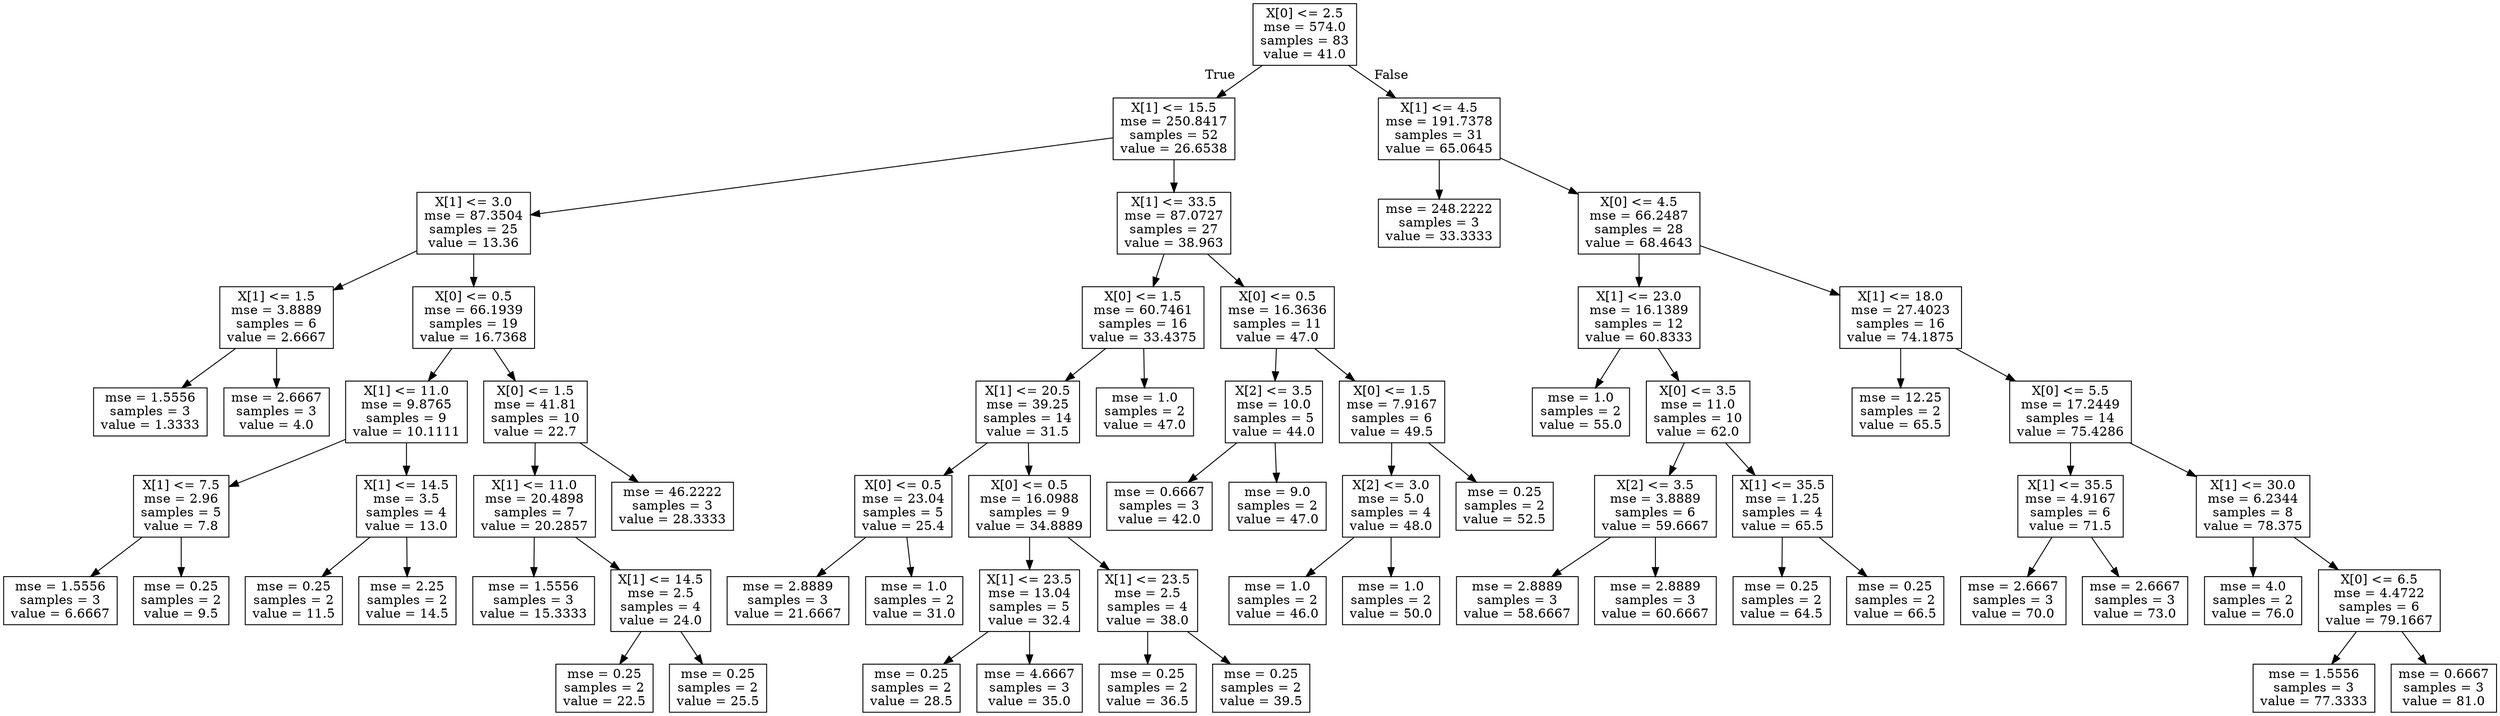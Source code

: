 digraph Tree {
node [shape=box] ;
0 [label="X[0] <= 2.5\nmse = 574.0\nsamples = 83\nvalue = 41.0"] ;
1 [label="X[1] <= 15.5\nmse = 250.8417\nsamples = 52\nvalue = 26.6538"] ;
0 -> 1 [labeldistance=2.5, labelangle=45, headlabel="True"] ;
2 [label="X[1] <= 3.0\nmse = 87.3504\nsamples = 25\nvalue = 13.36"] ;
1 -> 2 ;
3 [label="X[1] <= 1.5\nmse = 3.8889\nsamples = 6\nvalue = 2.6667"] ;
2 -> 3 ;
4 [label="mse = 1.5556\nsamples = 3\nvalue = 1.3333"] ;
3 -> 4 ;
5 [label="mse = 2.6667\nsamples = 3\nvalue = 4.0"] ;
3 -> 5 ;
6 [label="X[0] <= 0.5\nmse = 66.1939\nsamples = 19\nvalue = 16.7368"] ;
2 -> 6 ;
7 [label="X[1] <= 11.0\nmse = 9.8765\nsamples = 9\nvalue = 10.1111"] ;
6 -> 7 ;
8 [label="X[1] <= 7.5\nmse = 2.96\nsamples = 5\nvalue = 7.8"] ;
7 -> 8 ;
9 [label="mse = 1.5556\nsamples = 3\nvalue = 6.6667"] ;
8 -> 9 ;
10 [label="mse = 0.25\nsamples = 2\nvalue = 9.5"] ;
8 -> 10 ;
11 [label="X[1] <= 14.5\nmse = 3.5\nsamples = 4\nvalue = 13.0"] ;
7 -> 11 ;
12 [label="mse = 0.25\nsamples = 2\nvalue = 11.5"] ;
11 -> 12 ;
13 [label="mse = 2.25\nsamples = 2\nvalue = 14.5"] ;
11 -> 13 ;
14 [label="X[0] <= 1.5\nmse = 41.81\nsamples = 10\nvalue = 22.7"] ;
6 -> 14 ;
15 [label="X[1] <= 11.0\nmse = 20.4898\nsamples = 7\nvalue = 20.2857"] ;
14 -> 15 ;
16 [label="mse = 1.5556\nsamples = 3\nvalue = 15.3333"] ;
15 -> 16 ;
17 [label="X[1] <= 14.5\nmse = 2.5\nsamples = 4\nvalue = 24.0"] ;
15 -> 17 ;
18 [label="mse = 0.25\nsamples = 2\nvalue = 22.5"] ;
17 -> 18 ;
19 [label="mse = 0.25\nsamples = 2\nvalue = 25.5"] ;
17 -> 19 ;
20 [label="mse = 46.2222\nsamples = 3\nvalue = 28.3333"] ;
14 -> 20 ;
21 [label="X[1] <= 33.5\nmse = 87.0727\nsamples = 27\nvalue = 38.963"] ;
1 -> 21 ;
22 [label="X[0] <= 1.5\nmse = 60.7461\nsamples = 16\nvalue = 33.4375"] ;
21 -> 22 ;
23 [label="X[1] <= 20.5\nmse = 39.25\nsamples = 14\nvalue = 31.5"] ;
22 -> 23 ;
24 [label="X[0] <= 0.5\nmse = 23.04\nsamples = 5\nvalue = 25.4"] ;
23 -> 24 ;
25 [label="mse = 2.8889\nsamples = 3\nvalue = 21.6667"] ;
24 -> 25 ;
26 [label="mse = 1.0\nsamples = 2\nvalue = 31.0"] ;
24 -> 26 ;
27 [label="X[0] <= 0.5\nmse = 16.0988\nsamples = 9\nvalue = 34.8889"] ;
23 -> 27 ;
28 [label="X[1] <= 23.5\nmse = 13.04\nsamples = 5\nvalue = 32.4"] ;
27 -> 28 ;
29 [label="mse = 0.25\nsamples = 2\nvalue = 28.5"] ;
28 -> 29 ;
30 [label="mse = 4.6667\nsamples = 3\nvalue = 35.0"] ;
28 -> 30 ;
31 [label="X[1] <= 23.5\nmse = 2.5\nsamples = 4\nvalue = 38.0"] ;
27 -> 31 ;
32 [label="mse = 0.25\nsamples = 2\nvalue = 36.5"] ;
31 -> 32 ;
33 [label="mse = 0.25\nsamples = 2\nvalue = 39.5"] ;
31 -> 33 ;
34 [label="mse = 1.0\nsamples = 2\nvalue = 47.0"] ;
22 -> 34 ;
35 [label="X[0] <= 0.5\nmse = 16.3636\nsamples = 11\nvalue = 47.0"] ;
21 -> 35 ;
36 [label="X[2] <= 3.5\nmse = 10.0\nsamples = 5\nvalue = 44.0"] ;
35 -> 36 ;
37 [label="mse = 0.6667\nsamples = 3\nvalue = 42.0"] ;
36 -> 37 ;
38 [label="mse = 9.0\nsamples = 2\nvalue = 47.0"] ;
36 -> 38 ;
39 [label="X[0] <= 1.5\nmse = 7.9167\nsamples = 6\nvalue = 49.5"] ;
35 -> 39 ;
40 [label="X[2] <= 3.0\nmse = 5.0\nsamples = 4\nvalue = 48.0"] ;
39 -> 40 ;
41 [label="mse = 1.0\nsamples = 2\nvalue = 46.0"] ;
40 -> 41 ;
42 [label="mse = 1.0\nsamples = 2\nvalue = 50.0"] ;
40 -> 42 ;
43 [label="mse = 0.25\nsamples = 2\nvalue = 52.5"] ;
39 -> 43 ;
44 [label="X[1] <= 4.5\nmse = 191.7378\nsamples = 31\nvalue = 65.0645"] ;
0 -> 44 [labeldistance=2.5, labelangle=-45, headlabel="False"] ;
45 [label="mse = 248.2222\nsamples = 3\nvalue = 33.3333"] ;
44 -> 45 ;
46 [label="X[0] <= 4.5\nmse = 66.2487\nsamples = 28\nvalue = 68.4643"] ;
44 -> 46 ;
47 [label="X[1] <= 23.0\nmse = 16.1389\nsamples = 12\nvalue = 60.8333"] ;
46 -> 47 ;
48 [label="mse = 1.0\nsamples = 2\nvalue = 55.0"] ;
47 -> 48 ;
49 [label="X[0] <= 3.5\nmse = 11.0\nsamples = 10\nvalue = 62.0"] ;
47 -> 49 ;
50 [label="X[2] <= 3.5\nmse = 3.8889\nsamples = 6\nvalue = 59.6667"] ;
49 -> 50 ;
51 [label="mse = 2.8889\nsamples = 3\nvalue = 58.6667"] ;
50 -> 51 ;
52 [label="mse = 2.8889\nsamples = 3\nvalue = 60.6667"] ;
50 -> 52 ;
53 [label="X[1] <= 35.5\nmse = 1.25\nsamples = 4\nvalue = 65.5"] ;
49 -> 53 ;
54 [label="mse = 0.25\nsamples = 2\nvalue = 64.5"] ;
53 -> 54 ;
55 [label="mse = 0.25\nsamples = 2\nvalue = 66.5"] ;
53 -> 55 ;
56 [label="X[1] <= 18.0\nmse = 27.4023\nsamples = 16\nvalue = 74.1875"] ;
46 -> 56 ;
57 [label="mse = 12.25\nsamples = 2\nvalue = 65.5"] ;
56 -> 57 ;
58 [label="X[0] <= 5.5\nmse = 17.2449\nsamples = 14\nvalue = 75.4286"] ;
56 -> 58 ;
59 [label="X[1] <= 35.5\nmse = 4.9167\nsamples = 6\nvalue = 71.5"] ;
58 -> 59 ;
60 [label="mse = 2.6667\nsamples = 3\nvalue = 70.0"] ;
59 -> 60 ;
61 [label="mse = 2.6667\nsamples = 3\nvalue = 73.0"] ;
59 -> 61 ;
62 [label="X[1] <= 30.0\nmse = 6.2344\nsamples = 8\nvalue = 78.375"] ;
58 -> 62 ;
63 [label="mse = 4.0\nsamples = 2\nvalue = 76.0"] ;
62 -> 63 ;
64 [label="X[0] <= 6.5\nmse = 4.4722\nsamples = 6\nvalue = 79.1667"] ;
62 -> 64 ;
65 [label="mse = 1.5556\nsamples = 3\nvalue = 77.3333"] ;
64 -> 65 ;
66 [label="mse = 0.6667\nsamples = 3\nvalue = 81.0"] ;
64 -> 66 ;
}
